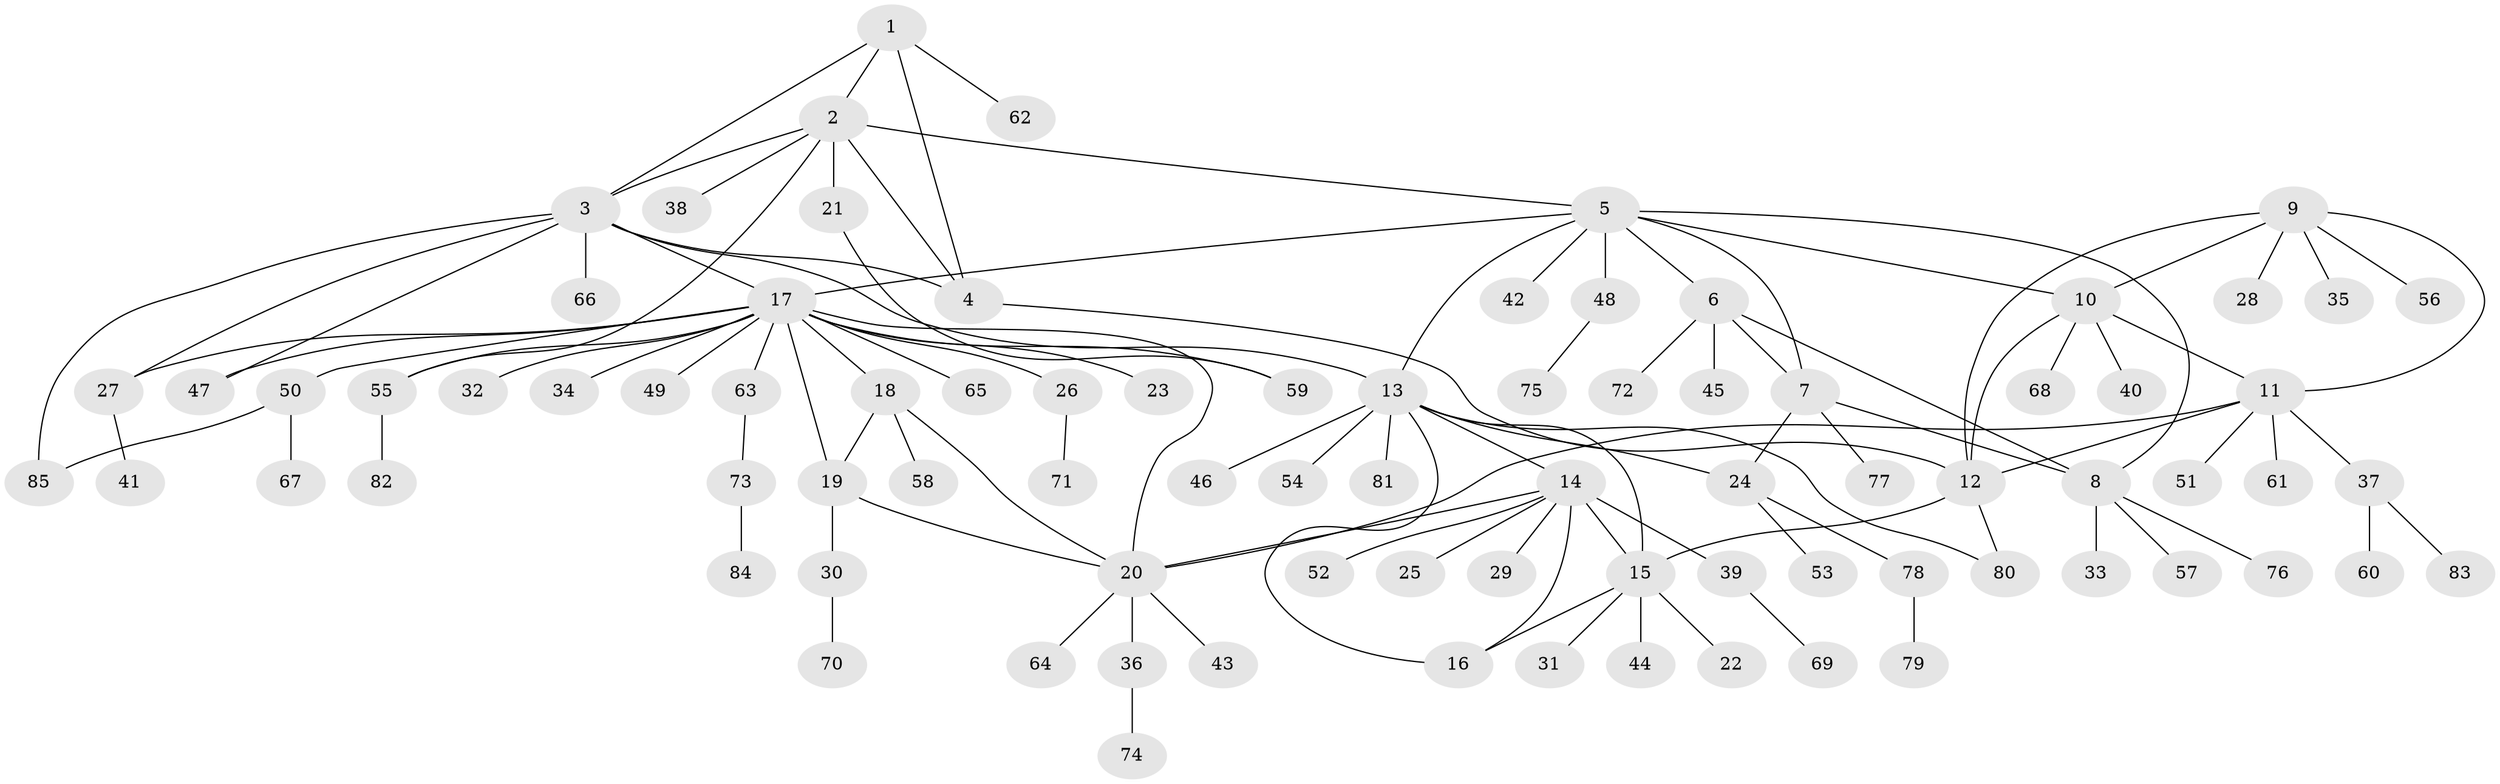 // Generated by graph-tools (version 1.1) at 2025/50/03/09/25 03:50:37]
// undirected, 85 vertices, 112 edges
graph export_dot {
graph [start="1"]
  node [color=gray90,style=filled];
  1;
  2;
  3;
  4;
  5;
  6;
  7;
  8;
  9;
  10;
  11;
  12;
  13;
  14;
  15;
  16;
  17;
  18;
  19;
  20;
  21;
  22;
  23;
  24;
  25;
  26;
  27;
  28;
  29;
  30;
  31;
  32;
  33;
  34;
  35;
  36;
  37;
  38;
  39;
  40;
  41;
  42;
  43;
  44;
  45;
  46;
  47;
  48;
  49;
  50;
  51;
  52;
  53;
  54;
  55;
  56;
  57;
  58;
  59;
  60;
  61;
  62;
  63;
  64;
  65;
  66;
  67;
  68;
  69;
  70;
  71;
  72;
  73;
  74;
  75;
  76;
  77;
  78;
  79;
  80;
  81;
  82;
  83;
  84;
  85;
  1 -- 2;
  1 -- 3;
  1 -- 4;
  1 -- 62;
  2 -- 3;
  2 -- 4;
  2 -- 5;
  2 -- 21;
  2 -- 38;
  2 -- 55;
  3 -- 4;
  3 -- 13;
  3 -- 17;
  3 -- 27;
  3 -- 47;
  3 -- 66;
  3 -- 85;
  4 -- 12;
  5 -- 6;
  5 -- 7;
  5 -- 8;
  5 -- 10;
  5 -- 13;
  5 -- 17;
  5 -- 42;
  5 -- 48;
  6 -- 7;
  6 -- 8;
  6 -- 45;
  6 -- 72;
  7 -- 8;
  7 -- 24;
  7 -- 77;
  8 -- 33;
  8 -- 57;
  8 -- 76;
  9 -- 10;
  9 -- 11;
  9 -- 12;
  9 -- 28;
  9 -- 35;
  9 -- 56;
  10 -- 11;
  10 -- 12;
  10 -- 40;
  10 -- 68;
  11 -- 12;
  11 -- 20;
  11 -- 37;
  11 -- 51;
  11 -- 61;
  12 -- 15;
  12 -- 80;
  13 -- 14;
  13 -- 15;
  13 -- 16;
  13 -- 24;
  13 -- 46;
  13 -- 54;
  13 -- 80;
  13 -- 81;
  14 -- 15;
  14 -- 16;
  14 -- 20;
  14 -- 25;
  14 -- 29;
  14 -- 39;
  14 -- 52;
  15 -- 16;
  15 -- 22;
  15 -- 31;
  15 -- 44;
  17 -- 18;
  17 -- 19;
  17 -- 20;
  17 -- 23;
  17 -- 26;
  17 -- 27;
  17 -- 32;
  17 -- 34;
  17 -- 47;
  17 -- 49;
  17 -- 50;
  17 -- 55;
  17 -- 59;
  17 -- 63;
  17 -- 65;
  18 -- 19;
  18 -- 20;
  18 -- 58;
  19 -- 20;
  19 -- 30;
  20 -- 36;
  20 -- 43;
  20 -- 64;
  21 -- 59;
  24 -- 53;
  24 -- 78;
  26 -- 71;
  27 -- 41;
  30 -- 70;
  36 -- 74;
  37 -- 60;
  37 -- 83;
  39 -- 69;
  48 -- 75;
  50 -- 67;
  50 -- 85;
  55 -- 82;
  63 -- 73;
  73 -- 84;
  78 -- 79;
}
